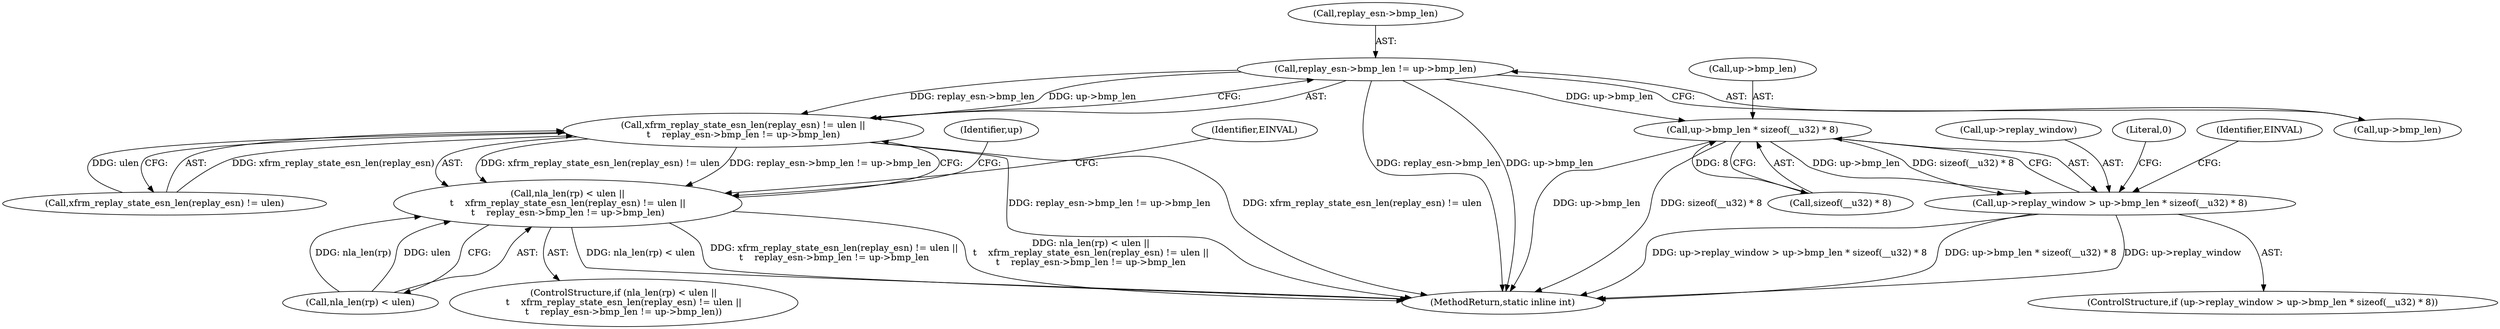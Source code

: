 digraph "0_linux_f843ee6dd019bcece3e74e76ad9df0155655d0df@pointer" {
"1000134" [label="(Call,replay_esn->bmp_len != up->bmp_len)"];
"1000129" [label="(Call,xfrm_replay_state_esn_len(replay_esn) != ulen ||\n\t    replay_esn->bmp_len != up->bmp_len)"];
"1000124" [label="(Call,nla_len(rp) < ulen ||\n\t    xfrm_replay_state_esn_len(replay_esn) != ulen ||\n\t    replay_esn->bmp_len != up->bmp_len)"];
"1000149" [label="(Call,up->bmp_len * sizeof(__u32) * 8)"];
"1000145" [label="(Call,up->replay_window > up->bmp_len * sizeof(__u32) * 8)"];
"1000147" [label="(Identifier,up)"];
"1000150" [label="(Call,up->bmp_len)"];
"1000134" [label="(Call,replay_esn->bmp_len != up->bmp_len)"];
"1000130" [label="(Call,xfrm_replay_state_esn_len(replay_esn) != ulen)"];
"1000144" [label="(ControlStructure,if (up->replay_window > up->bmp_len * sizeof(__u32) * 8))"];
"1000159" [label="(Identifier,EINVAL)"];
"1000162" [label="(MethodReturn,static inline int)"];
"1000125" [label="(Call,nla_len(rp) < ulen)"];
"1000149" [label="(Call,up->bmp_len * sizeof(__u32) * 8)"];
"1000138" [label="(Call,up->bmp_len)"];
"1000124" [label="(Call,nla_len(rp) < ulen ||\n\t    xfrm_replay_state_esn_len(replay_esn) != ulen ||\n\t    replay_esn->bmp_len != up->bmp_len)"];
"1000143" [label="(Identifier,EINVAL)"];
"1000145" [label="(Call,up->replay_window > up->bmp_len * sizeof(__u32) * 8)"];
"1000153" [label="(Call,sizeof(__u32) * 8)"];
"1000135" [label="(Call,replay_esn->bmp_len)"];
"1000146" [label="(Call,up->replay_window)"];
"1000123" [label="(ControlStructure,if (nla_len(rp) < ulen ||\n\t    xfrm_replay_state_esn_len(replay_esn) != ulen ||\n\t    replay_esn->bmp_len != up->bmp_len))"];
"1000161" [label="(Literal,0)"];
"1000129" [label="(Call,xfrm_replay_state_esn_len(replay_esn) != ulen ||\n\t    replay_esn->bmp_len != up->bmp_len)"];
"1000134" -> "1000129"  [label="AST: "];
"1000134" -> "1000138"  [label="CFG: "];
"1000135" -> "1000134"  [label="AST: "];
"1000138" -> "1000134"  [label="AST: "];
"1000129" -> "1000134"  [label="CFG: "];
"1000134" -> "1000162"  [label="DDG: replay_esn->bmp_len"];
"1000134" -> "1000162"  [label="DDG: up->bmp_len"];
"1000134" -> "1000129"  [label="DDG: replay_esn->bmp_len"];
"1000134" -> "1000129"  [label="DDG: up->bmp_len"];
"1000134" -> "1000149"  [label="DDG: up->bmp_len"];
"1000129" -> "1000124"  [label="AST: "];
"1000129" -> "1000130"  [label="CFG: "];
"1000130" -> "1000129"  [label="AST: "];
"1000124" -> "1000129"  [label="CFG: "];
"1000129" -> "1000162"  [label="DDG: xfrm_replay_state_esn_len(replay_esn) != ulen"];
"1000129" -> "1000162"  [label="DDG: replay_esn->bmp_len != up->bmp_len"];
"1000129" -> "1000124"  [label="DDG: xfrm_replay_state_esn_len(replay_esn) != ulen"];
"1000129" -> "1000124"  [label="DDG: replay_esn->bmp_len != up->bmp_len"];
"1000130" -> "1000129"  [label="DDG: xfrm_replay_state_esn_len(replay_esn)"];
"1000130" -> "1000129"  [label="DDG: ulen"];
"1000124" -> "1000123"  [label="AST: "];
"1000124" -> "1000125"  [label="CFG: "];
"1000125" -> "1000124"  [label="AST: "];
"1000143" -> "1000124"  [label="CFG: "];
"1000147" -> "1000124"  [label="CFG: "];
"1000124" -> "1000162"  [label="DDG: nla_len(rp) < ulen"];
"1000124" -> "1000162"  [label="DDG: xfrm_replay_state_esn_len(replay_esn) != ulen ||\n\t    replay_esn->bmp_len != up->bmp_len"];
"1000124" -> "1000162"  [label="DDG: nla_len(rp) < ulen ||\n\t    xfrm_replay_state_esn_len(replay_esn) != ulen ||\n\t    replay_esn->bmp_len != up->bmp_len"];
"1000125" -> "1000124"  [label="DDG: nla_len(rp)"];
"1000125" -> "1000124"  [label="DDG: ulen"];
"1000149" -> "1000145"  [label="AST: "];
"1000149" -> "1000153"  [label="CFG: "];
"1000150" -> "1000149"  [label="AST: "];
"1000153" -> "1000149"  [label="AST: "];
"1000145" -> "1000149"  [label="CFG: "];
"1000149" -> "1000162"  [label="DDG: up->bmp_len"];
"1000149" -> "1000162"  [label="DDG: sizeof(__u32) * 8"];
"1000149" -> "1000145"  [label="DDG: up->bmp_len"];
"1000149" -> "1000145"  [label="DDG: sizeof(__u32) * 8"];
"1000153" -> "1000149"  [label="DDG: 8"];
"1000145" -> "1000144"  [label="AST: "];
"1000146" -> "1000145"  [label="AST: "];
"1000159" -> "1000145"  [label="CFG: "];
"1000161" -> "1000145"  [label="CFG: "];
"1000145" -> "1000162"  [label="DDG: up->bmp_len * sizeof(__u32) * 8"];
"1000145" -> "1000162"  [label="DDG: up->replay_window"];
"1000145" -> "1000162"  [label="DDG: up->replay_window > up->bmp_len * sizeof(__u32) * 8"];
}

